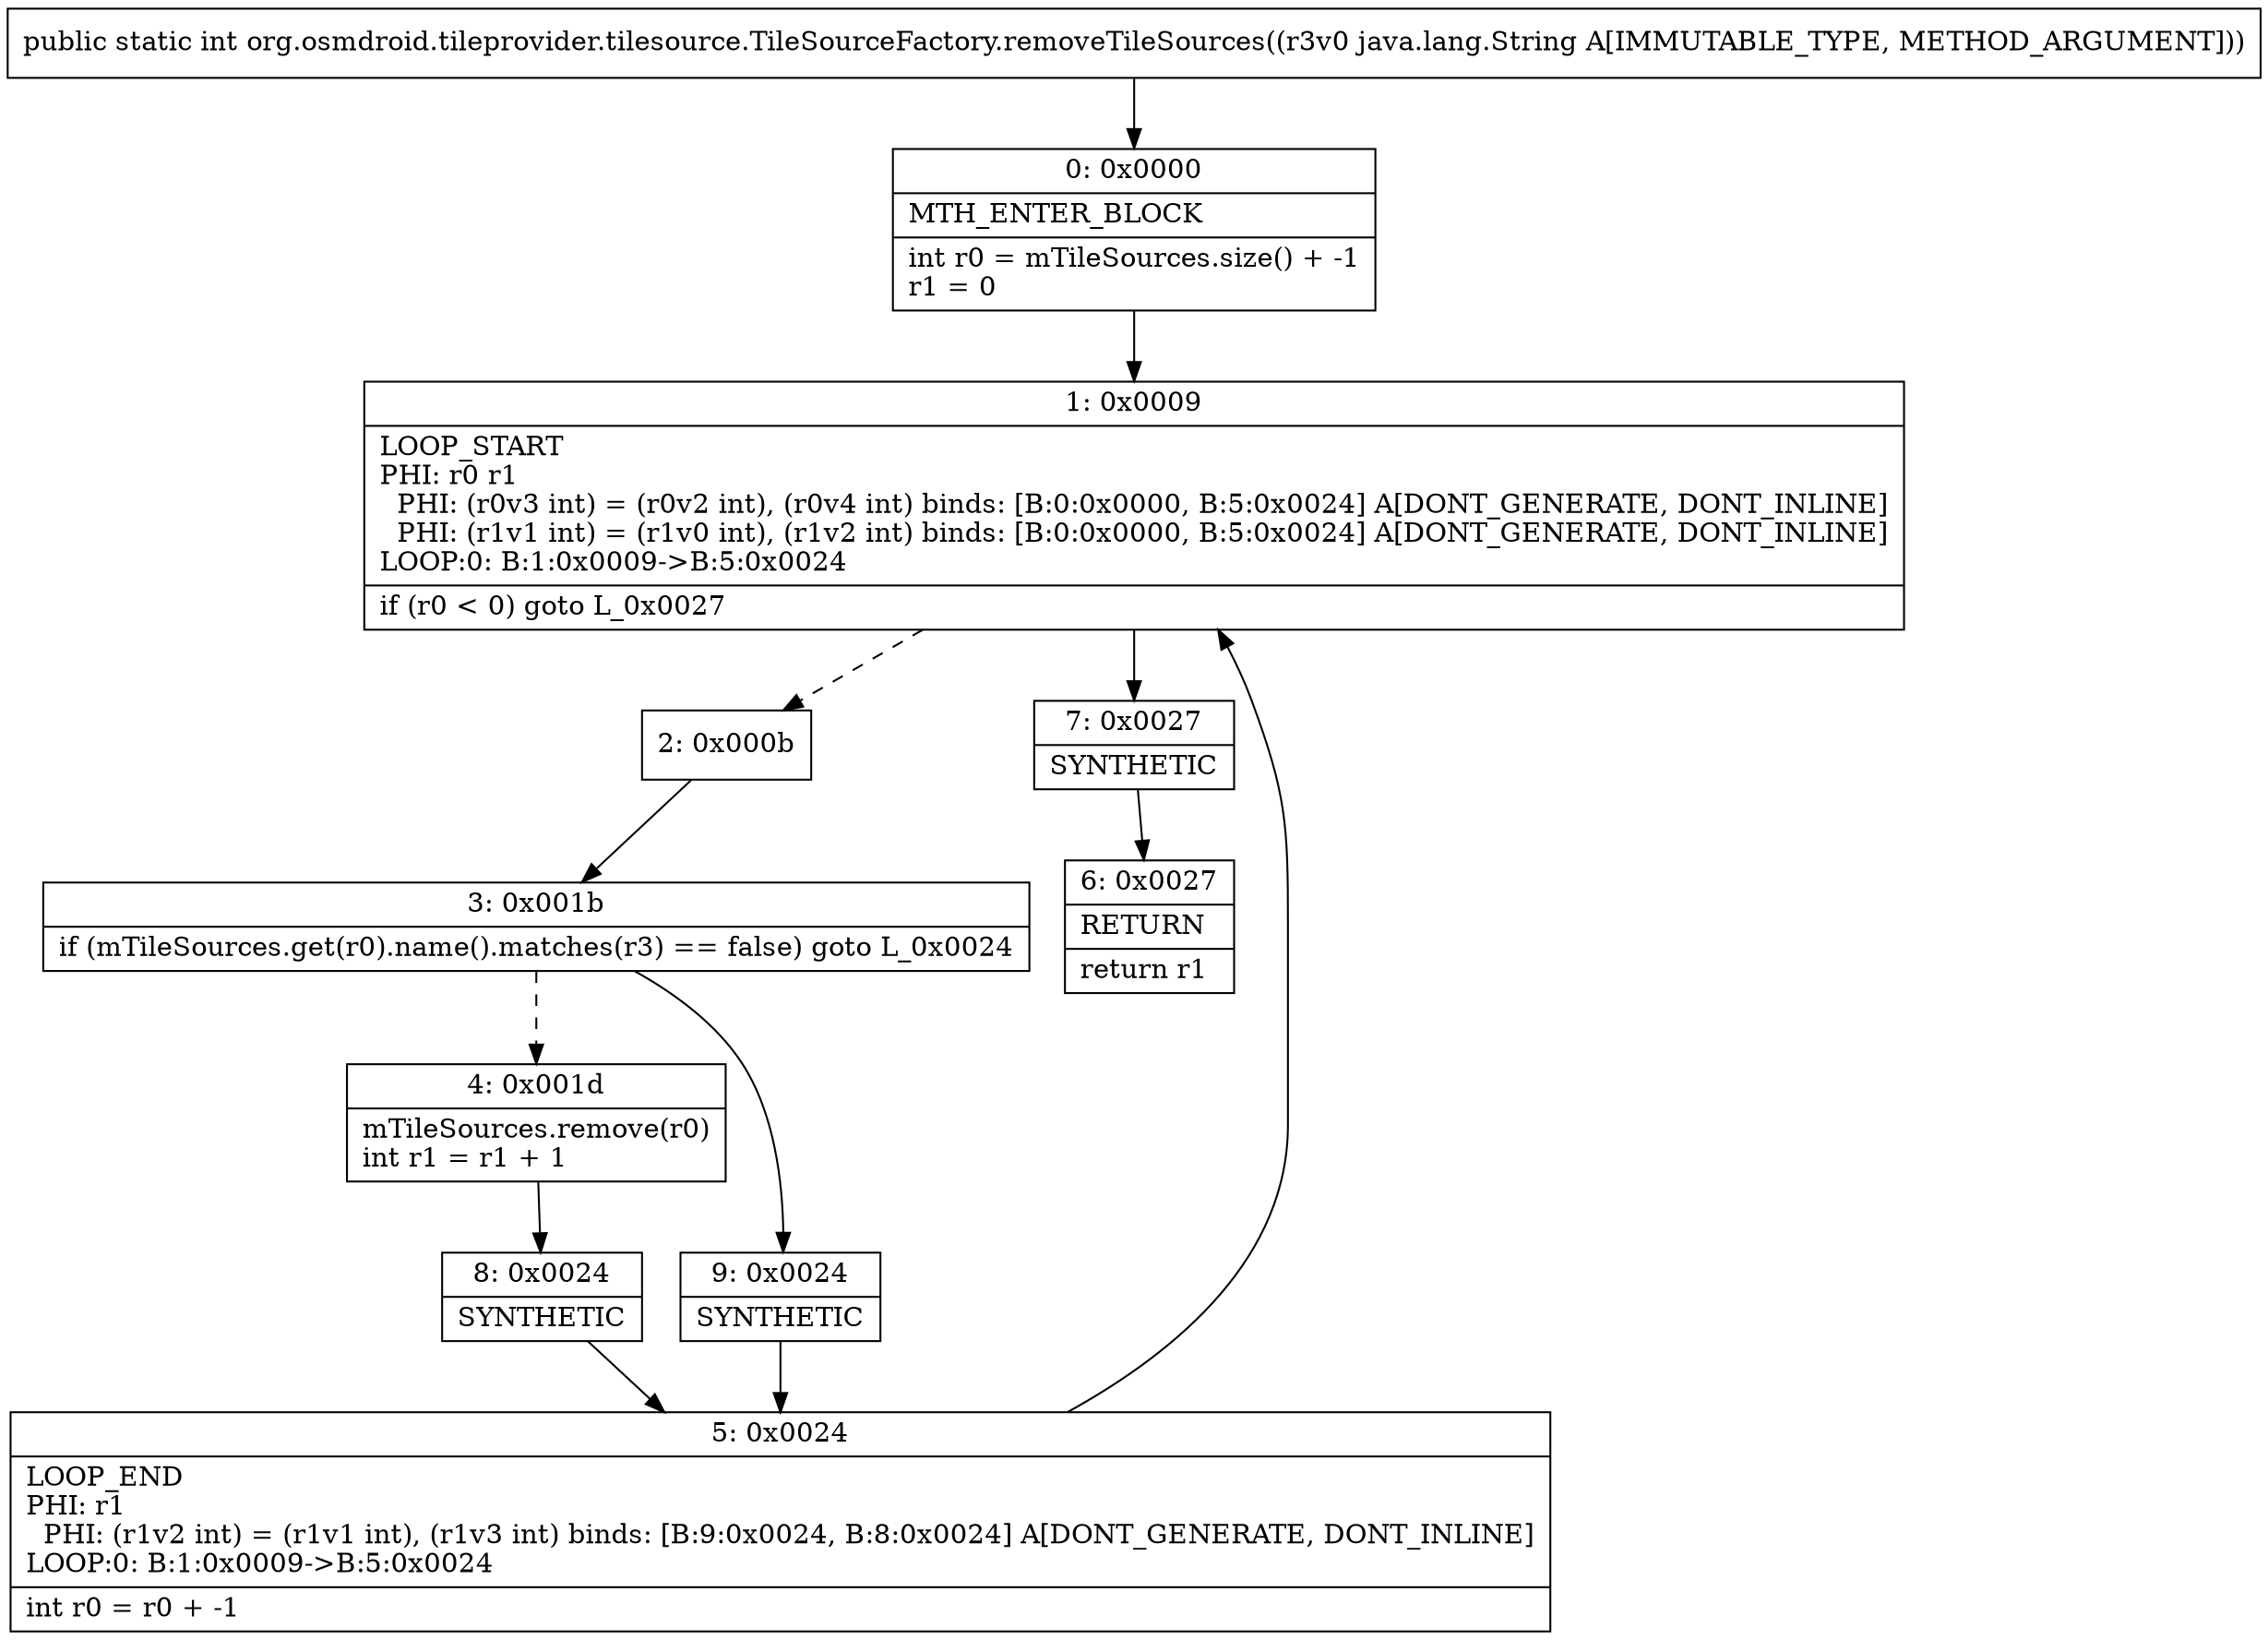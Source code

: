 digraph "CFG fororg.osmdroid.tileprovider.tilesource.TileSourceFactory.removeTileSources(Ljava\/lang\/String;)I" {
Node_0 [shape=record,label="{0\:\ 0x0000|MTH_ENTER_BLOCK\l|int r0 = mTileSources.size() + \-1\lr1 = 0\l}"];
Node_1 [shape=record,label="{1\:\ 0x0009|LOOP_START\lPHI: r0 r1 \l  PHI: (r0v3 int) = (r0v2 int), (r0v4 int) binds: [B:0:0x0000, B:5:0x0024] A[DONT_GENERATE, DONT_INLINE]\l  PHI: (r1v1 int) = (r1v0 int), (r1v2 int) binds: [B:0:0x0000, B:5:0x0024] A[DONT_GENERATE, DONT_INLINE]\lLOOP:0: B:1:0x0009\-\>B:5:0x0024\l|if (r0 \< 0) goto L_0x0027\l}"];
Node_2 [shape=record,label="{2\:\ 0x000b}"];
Node_3 [shape=record,label="{3\:\ 0x001b|if (mTileSources.get(r0).name().matches(r3) == false) goto L_0x0024\l}"];
Node_4 [shape=record,label="{4\:\ 0x001d|mTileSources.remove(r0)\lint r1 = r1 + 1\l}"];
Node_5 [shape=record,label="{5\:\ 0x0024|LOOP_END\lPHI: r1 \l  PHI: (r1v2 int) = (r1v1 int), (r1v3 int) binds: [B:9:0x0024, B:8:0x0024] A[DONT_GENERATE, DONT_INLINE]\lLOOP:0: B:1:0x0009\-\>B:5:0x0024\l|int r0 = r0 + \-1\l}"];
Node_6 [shape=record,label="{6\:\ 0x0027|RETURN\l|return r1\l}"];
Node_7 [shape=record,label="{7\:\ 0x0027|SYNTHETIC\l}"];
Node_8 [shape=record,label="{8\:\ 0x0024|SYNTHETIC\l}"];
Node_9 [shape=record,label="{9\:\ 0x0024|SYNTHETIC\l}"];
MethodNode[shape=record,label="{public static int org.osmdroid.tileprovider.tilesource.TileSourceFactory.removeTileSources((r3v0 java.lang.String A[IMMUTABLE_TYPE, METHOD_ARGUMENT])) }"];
MethodNode -> Node_0;
Node_0 -> Node_1;
Node_1 -> Node_2[style=dashed];
Node_1 -> Node_7;
Node_2 -> Node_3;
Node_3 -> Node_4[style=dashed];
Node_3 -> Node_9;
Node_4 -> Node_8;
Node_5 -> Node_1;
Node_7 -> Node_6;
Node_8 -> Node_5;
Node_9 -> Node_5;
}

